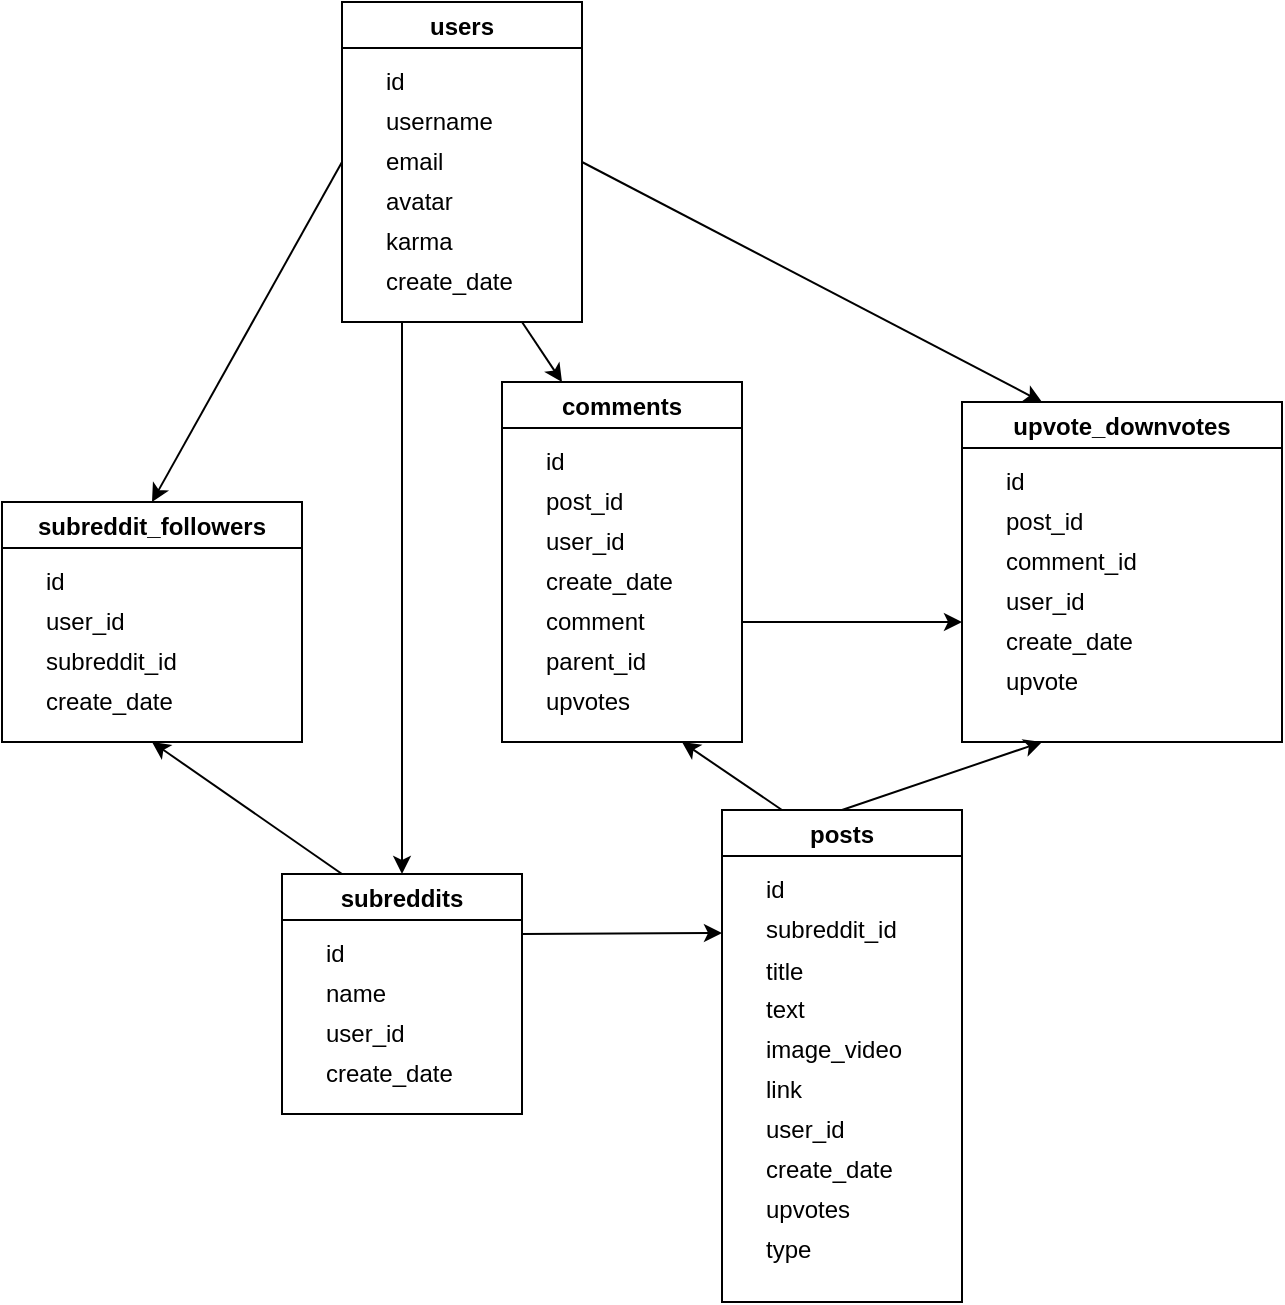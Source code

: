 <mxfile version="13.1.3">
    <diagram id="6hGFLwfOUW9BJ-s0fimq" name="Page-1">
        <mxGraphModel dx="1154" dy="798" grid="1" gridSize="10" guides="1" tooltips="1" connect="1" arrows="1" fold="1" page="1" pageScale="1" pageWidth="1654" pageHeight="2336" math="0" shadow="0">
            <root>
                <mxCell id="0"/>
                <mxCell id="1" parent="0"/>
                <mxCell id="4" value="" style="endArrow=classic;html=1;exitX=0.25;exitY=1;exitDx=0;exitDy=0;entryX=0.5;entryY=0;entryDx=0;entryDy=0;" edge="1" parent="1" source="26" target="35">
                    <mxGeometry width="50" height="50" relative="1" as="geometry">
                        <mxPoint x="510" y="860" as="sourcePoint"/>
                        <mxPoint x="370" y="550" as="targetPoint"/>
                    </mxGeometry>
                </mxCell>
                <mxCell id="6" value="" style="endArrow=classic;html=1;entryX=0;entryY=0.25;entryDx=0;entryDy=0;exitX=1;exitY=0.25;exitDx=0;exitDy=0;" edge="1" parent="1" source="35" target="55">
                    <mxGeometry width="50" height="50" relative="1" as="geometry">
                        <mxPoint x="590" y="790" as="sourcePoint"/>
                        <mxPoint x="640" y="740" as="targetPoint"/>
                    </mxGeometry>
                </mxCell>
                <mxCell id="9" value="" style="endArrow=classic;html=1;exitX=0.25;exitY=0;exitDx=0;exitDy=0;entryX=0.75;entryY=1;entryDx=0;entryDy=0;" edge="1" parent="1" source="55" target="68">
                    <mxGeometry width="50" height="50" relative="1" as="geometry">
                        <mxPoint x="590" y="790" as="sourcePoint"/>
                        <mxPoint x="350" y="660" as="targetPoint"/>
                    </mxGeometry>
                </mxCell>
                <mxCell id="10" value="" style="endArrow=classic;html=1;entryX=0.25;entryY=1;entryDx=0;entryDy=0;exitX=0.5;exitY=0;exitDx=0;exitDy=0;" edge="1" parent="1" source="55" target="76">
                    <mxGeometry width="50" height="50" relative="1" as="geometry">
                        <mxPoint x="580" y="650" as="sourcePoint"/>
                        <mxPoint x="640" y="740" as="targetPoint"/>
                    </mxGeometry>
                </mxCell>
                <mxCell id="11" value="" style="endArrow=classic;html=1;entryX=0.25;entryY=0;entryDx=0;entryDy=0;exitX=0.75;exitY=1;exitDx=0;exitDy=0;" edge="1" parent="1" source="26" target="68">
                    <mxGeometry width="50" height="50" relative="1" as="geometry">
                        <mxPoint x="670" y="220" as="sourcePoint"/>
                        <mxPoint x="520" y="300" as="targetPoint"/>
                    </mxGeometry>
                </mxCell>
                <mxCell id="12" value="" style="endArrow=classic;html=1;entryX=0.25;entryY=0;entryDx=0;entryDy=0;exitX=1;exitY=0.5;exitDx=0;exitDy=0;" edge="1" parent="1" source="26" target="76">
                    <mxGeometry width="50" height="50" relative="1" as="geometry">
                        <mxPoint x="590" y="600" as="sourcePoint"/>
                        <mxPoint x="640" y="550" as="targetPoint"/>
                    </mxGeometry>
                </mxCell>
                <mxCell id="14" value="" style="endArrow=classic;html=1;exitX=0.25;exitY=0;exitDx=0;exitDy=0;entryX=0.5;entryY=1;entryDx=0;entryDy=0;" edge="1" parent="1" source="35" target="42">
                    <mxGeometry width="50" height="50" relative="1" as="geometry">
                        <mxPoint x="590" y="600" as="sourcePoint"/>
                        <mxPoint x="260" y="570" as="targetPoint"/>
                    </mxGeometry>
                </mxCell>
                <mxCell id="15" value="" style="endArrow=classic;html=1;exitX=0;exitY=0.5;exitDx=0;exitDy=0;entryX=0.5;entryY=0;entryDx=0;entryDy=0;" edge="1" parent="1" source="26" target="42">
                    <mxGeometry width="50" height="50" relative="1" as="geometry">
                        <mxPoint x="270" y="390" as="sourcePoint"/>
                        <mxPoint x="200" y="430" as="targetPoint"/>
                    </mxGeometry>
                </mxCell>
                <mxCell id="16" value="" style="endArrow=classic;html=1;" edge="1" parent="1">
                    <mxGeometry width="50" height="50" relative="1" as="geometry">
                        <mxPoint x="480" y="490" as="sourcePoint"/>
                        <mxPoint x="590" y="490" as="targetPoint"/>
                    </mxGeometry>
                </mxCell>
                <mxCell id="26" value="users" style="swimlane;" vertex="1" parent="1">
                    <mxGeometry x="280" y="180" width="120" height="160" as="geometry">
                        <mxRectangle x="530" y="330" width="90" height="23" as="alternateBounds"/>
                    </mxGeometry>
                </mxCell>
                <mxCell id="27" value="id" style="text;html=1;strokeColor=none;fillColor=none;align=left;verticalAlign=middle;whiteSpace=wrap;rounded=0;" vertex="1" parent="26">
                    <mxGeometry x="20" y="30" width="40" height="20" as="geometry"/>
                </mxCell>
                <mxCell id="28" value="username" style="text;html=1;strokeColor=none;fillColor=none;align=left;verticalAlign=middle;whiteSpace=wrap;rounded=0;" vertex="1" parent="26">
                    <mxGeometry x="20" y="50" width="170" height="20" as="geometry"/>
                </mxCell>
                <mxCell id="31" value="email" style="text;html=1;strokeColor=none;fillColor=none;align=left;verticalAlign=middle;whiteSpace=wrap;rounded=0;" vertex="1" parent="26">
                    <mxGeometry x="20" y="70" width="170" height="20" as="geometry"/>
                </mxCell>
                <mxCell id="32" value="avatar" style="text;html=1;strokeColor=none;fillColor=none;align=left;verticalAlign=middle;whiteSpace=wrap;rounded=0;" vertex="1" parent="26">
                    <mxGeometry x="20" y="90" width="170" height="20" as="geometry"/>
                </mxCell>
                <mxCell id="33" value="karma" style="text;html=1;strokeColor=none;fillColor=none;align=left;verticalAlign=middle;whiteSpace=wrap;rounded=0;" vertex="1" parent="26">
                    <mxGeometry x="20" y="110" width="170" height="20" as="geometry"/>
                </mxCell>
                <mxCell id="34" value="create_date" style="text;html=1;strokeColor=none;fillColor=none;align=left;verticalAlign=middle;whiteSpace=wrap;rounded=0;" vertex="1" parent="26">
                    <mxGeometry x="20" y="130" width="170" height="20" as="geometry"/>
                </mxCell>
                <mxCell id="35" value="subreddits" style="swimlane;" vertex="1" parent="1">
                    <mxGeometry x="250" y="616" width="120" height="120" as="geometry">
                        <mxRectangle x="530" y="330" width="90" height="23" as="alternateBounds"/>
                    </mxGeometry>
                </mxCell>
                <mxCell id="36" value="id" style="text;html=1;strokeColor=none;fillColor=none;align=left;verticalAlign=middle;whiteSpace=wrap;rounded=0;" vertex="1" parent="35">
                    <mxGeometry x="20" y="30" width="40" height="20" as="geometry"/>
                </mxCell>
                <mxCell id="37" value="name" style="text;html=1;strokeColor=none;fillColor=none;align=left;verticalAlign=middle;whiteSpace=wrap;rounded=0;" vertex="1" parent="35">
                    <mxGeometry x="20" y="50" width="170" height="20" as="geometry"/>
                </mxCell>
                <mxCell id="38" value="user_id" style="text;html=1;strokeColor=none;fillColor=none;align=left;verticalAlign=middle;whiteSpace=wrap;rounded=0;" vertex="1" parent="35">
                    <mxGeometry x="20" y="70" width="170" height="20" as="geometry"/>
                </mxCell>
                <mxCell id="41" value="create_date" style="text;html=1;strokeColor=none;fillColor=none;align=left;verticalAlign=middle;whiteSpace=wrap;rounded=0;" vertex="1" parent="35">
                    <mxGeometry x="20" y="90" width="170" height="20" as="geometry"/>
                </mxCell>
                <mxCell id="42" value="subreddit_followers" style="swimlane;" vertex="1" parent="1">
                    <mxGeometry x="110" y="430" width="150" height="120" as="geometry">
                        <mxRectangle x="530" y="330" width="90" height="23" as="alternateBounds"/>
                    </mxGeometry>
                </mxCell>
                <mxCell id="43" value="id" style="text;html=1;strokeColor=none;fillColor=none;align=left;verticalAlign=middle;whiteSpace=wrap;rounded=0;" vertex="1" parent="42">
                    <mxGeometry x="20" y="30" width="40" height="20" as="geometry"/>
                </mxCell>
                <mxCell id="44" value="user_id" style="text;html=1;strokeColor=none;fillColor=none;align=left;verticalAlign=middle;whiteSpace=wrap;rounded=0;" vertex="1" parent="42">
                    <mxGeometry x="20" y="50" width="170" height="20" as="geometry"/>
                </mxCell>
                <mxCell id="45" value="subreddit_id" style="text;html=1;strokeColor=none;fillColor=none;align=left;verticalAlign=middle;whiteSpace=wrap;rounded=0;" vertex="1" parent="42">
                    <mxGeometry x="20" y="70" width="170" height="20" as="geometry"/>
                </mxCell>
                <mxCell id="46" value="create_date" style="text;html=1;strokeColor=none;fillColor=none;align=left;verticalAlign=middle;whiteSpace=wrap;rounded=0;" vertex="1" parent="42">
                    <mxGeometry x="20" y="90" width="170" height="20" as="geometry"/>
                </mxCell>
                <mxCell id="55" value="posts" style="swimlane;" vertex="1" parent="1">
                    <mxGeometry x="470" y="584" width="120" height="246" as="geometry">
                        <mxRectangle x="530" y="330" width="90" height="23" as="alternateBounds"/>
                    </mxGeometry>
                </mxCell>
                <mxCell id="56" value="id" style="text;html=1;strokeColor=none;fillColor=none;align=left;verticalAlign=middle;whiteSpace=wrap;rounded=0;" vertex="1" parent="55">
                    <mxGeometry x="20" y="30" width="40" height="20" as="geometry"/>
                </mxCell>
                <mxCell id="57" value="subreddit_id" style="text;html=1;strokeColor=none;fillColor=none;align=left;verticalAlign=middle;whiteSpace=wrap;rounded=0;" vertex="1" parent="55">
                    <mxGeometry x="20" y="50" width="70" height="20" as="geometry"/>
                </mxCell>
                <mxCell id="58" value="title" style="text;html=1;strokeColor=none;fillColor=none;align=left;verticalAlign=middle;whiteSpace=wrap;rounded=0;" vertex="1" parent="55">
                    <mxGeometry x="20" y="76" width="80" height="10" as="geometry"/>
                </mxCell>
                <mxCell id="59" value="text" style="text;html=1;strokeColor=none;fillColor=none;align=left;verticalAlign=middle;whiteSpace=wrap;rounded=0;" vertex="1" parent="55">
                    <mxGeometry x="20" y="90" width="60" height="20" as="geometry"/>
                </mxCell>
                <mxCell id="62" value="image_video" style="text;html=1;strokeColor=none;fillColor=none;align=left;verticalAlign=middle;whiteSpace=wrap;rounded=0;" vertex="1" parent="55">
                    <mxGeometry x="20" y="110" width="90" height="20" as="geometry"/>
                </mxCell>
                <mxCell id="63" value="link" style="text;html=1;strokeColor=none;fillColor=none;align=left;verticalAlign=middle;whiteSpace=wrap;rounded=0;" vertex="1" parent="55">
                    <mxGeometry x="20" y="130" width="70" height="20" as="geometry"/>
                </mxCell>
                <mxCell id="64" value="user_id" style="text;html=1;strokeColor=none;fillColor=none;align=left;verticalAlign=middle;whiteSpace=wrap;rounded=0;" vertex="1" parent="55">
                    <mxGeometry x="20" y="150" width="80" height="20" as="geometry"/>
                </mxCell>
                <mxCell id="65" value="create_date" style="text;html=1;strokeColor=none;fillColor=none;align=left;verticalAlign=middle;whiteSpace=wrap;rounded=0;" vertex="1" parent="55">
                    <mxGeometry x="20" y="170" width="80" height="20" as="geometry"/>
                </mxCell>
                <mxCell id="66" value="upvotes" style="text;html=1;strokeColor=none;fillColor=none;align=left;verticalAlign=middle;whiteSpace=wrap;rounded=0;" vertex="1" parent="55">
                    <mxGeometry x="20" y="190" width="80" height="20" as="geometry"/>
                </mxCell>
                <mxCell id="84" value="type" style="text;html=1;strokeColor=none;fillColor=none;align=left;verticalAlign=middle;whiteSpace=wrap;rounded=0;" vertex="1" parent="55">
                    <mxGeometry x="20" y="210" width="80" height="20" as="geometry"/>
                </mxCell>
                <mxCell id="68" value="comments" style="swimlane;" vertex="1" parent="1">
                    <mxGeometry x="360" y="370" width="120" height="180" as="geometry">
                        <mxRectangle x="530" y="330" width="90" height="23" as="alternateBounds"/>
                    </mxGeometry>
                </mxCell>
                <mxCell id="69" value="id" style="text;html=1;strokeColor=none;fillColor=none;align=left;verticalAlign=middle;whiteSpace=wrap;rounded=0;" vertex="1" parent="68">
                    <mxGeometry x="20" y="30" width="40" height="20" as="geometry"/>
                </mxCell>
                <mxCell id="70" value="post_id" style="text;html=1;strokeColor=none;fillColor=none;align=left;verticalAlign=middle;whiteSpace=wrap;rounded=0;" vertex="1" parent="68">
                    <mxGeometry x="20" y="50" width="70" height="20" as="geometry"/>
                </mxCell>
                <mxCell id="71" value="user_id" style="text;html=1;strokeColor=none;fillColor=none;align=left;verticalAlign=middle;whiteSpace=wrap;rounded=0;" vertex="1" parent="68">
                    <mxGeometry x="20" y="70" width="60" height="20" as="geometry"/>
                </mxCell>
                <mxCell id="72" value="create_date" style="text;html=1;strokeColor=none;fillColor=none;align=left;verticalAlign=middle;whiteSpace=wrap;rounded=0;" vertex="1" parent="68">
                    <mxGeometry x="20" y="90" width="80" height="20" as="geometry"/>
                </mxCell>
                <mxCell id="73" value="comment" style="text;html=1;strokeColor=none;fillColor=none;align=left;verticalAlign=middle;whiteSpace=wrap;rounded=0;" vertex="1" parent="68">
                    <mxGeometry x="20" y="110" width="70" height="20" as="geometry"/>
                </mxCell>
                <mxCell id="75" value="parent_id" style="text;html=1;strokeColor=none;fillColor=none;align=left;verticalAlign=middle;whiteSpace=wrap;rounded=0;" vertex="1" parent="68">
                    <mxGeometry x="20" y="130" width="70" height="20" as="geometry"/>
                </mxCell>
                <mxCell id="86" value="upvotes" style="text;html=1;strokeColor=none;fillColor=none;align=left;verticalAlign=middle;whiteSpace=wrap;rounded=0;" vertex="1" parent="68">
                    <mxGeometry x="20" y="150" width="70" height="20" as="geometry"/>
                </mxCell>
                <mxCell id="76" value="upvote_downvotes" style="swimlane;startSize=23;" vertex="1" parent="1">
                    <mxGeometry x="590" y="380" width="160" height="170" as="geometry">
                        <mxRectangle x="530" y="330" width="90" height="23" as="alternateBounds"/>
                    </mxGeometry>
                </mxCell>
                <mxCell id="77" value="id" style="text;html=1;strokeColor=none;fillColor=none;align=left;verticalAlign=middle;whiteSpace=wrap;rounded=0;" vertex="1" parent="76">
                    <mxGeometry x="20" y="30" width="40" height="20" as="geometry"/>
                </mxCell>
                <mxCell id="78" value="post_id" style="text;html=1;strokeColor=none;fillColor=none;align=left;verticalAlign=middle;whiteSpace=wrap;rounded=0;" vertex="1" parent="76">
                    <mxGeometry x="20" y="50" width="70" height="20" as="geometry"/>
                </mxCell>
                <mxCell id="79" value="user_id" style="text;html=1;strokeColor=none;fillColor=none;align=left;verticalAlign=middle;whiteSpace=wrap;rounded=0;" vertex="1" parent="76">
                    <mxGeometry x="20" y="90" width="60" height="20" as="geometry"/>
                </mxCell>
                <mxCell id="80" value="create_date" style="text;html=1;strokeColor=none;fillColor=none;align=left;verticalAlign=middle;whiteSpace=wrap;rounded=0;" vertex="1" parent="76">
                    <mxGeometry x="20" y="110" width="80" height="20" as="geometry"/>
                </mxCell>
                <mxCell id="81" value="upvote" style="text;html=1;strokeColor=none;fillColor=none;align=left;verticalAlign=middle;whiteSpace=wrap;rounded=0;" vertex="1" parent="76">
                    <mxGeometry x="20" y="130" width="70" height="20" as="geometry"/>
                </mxCell>
                <mxCell id="85" value="comment_id" style="text;html=1;strokeColor=none;fillColor=none;align=left;verticalAlign=middle;whiteSpace=wrap;rounded=0;" vertex="1" parent="76">
                    <mxGeometry x="20" y="70" width="70" height="20" as="geometry"/>
                </mxCell>
            </root>
        </mxGraphModel>
    </diagram>
</mxfile>